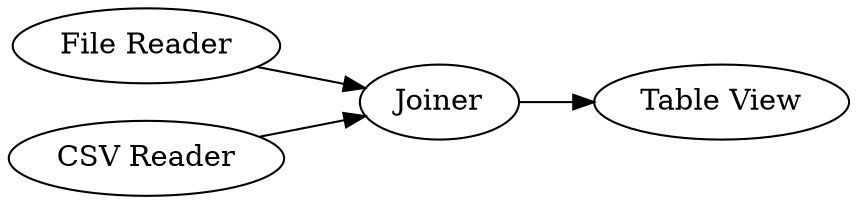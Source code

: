digraph {
	6 [label=Joiner]
	7 [label="File Reader"]
	8 [label="CSV Reader"]
	9 [label="Table View"]
	6 -> 9
	7 -> 6
	8 -> 6
	rankdir=LR
}
